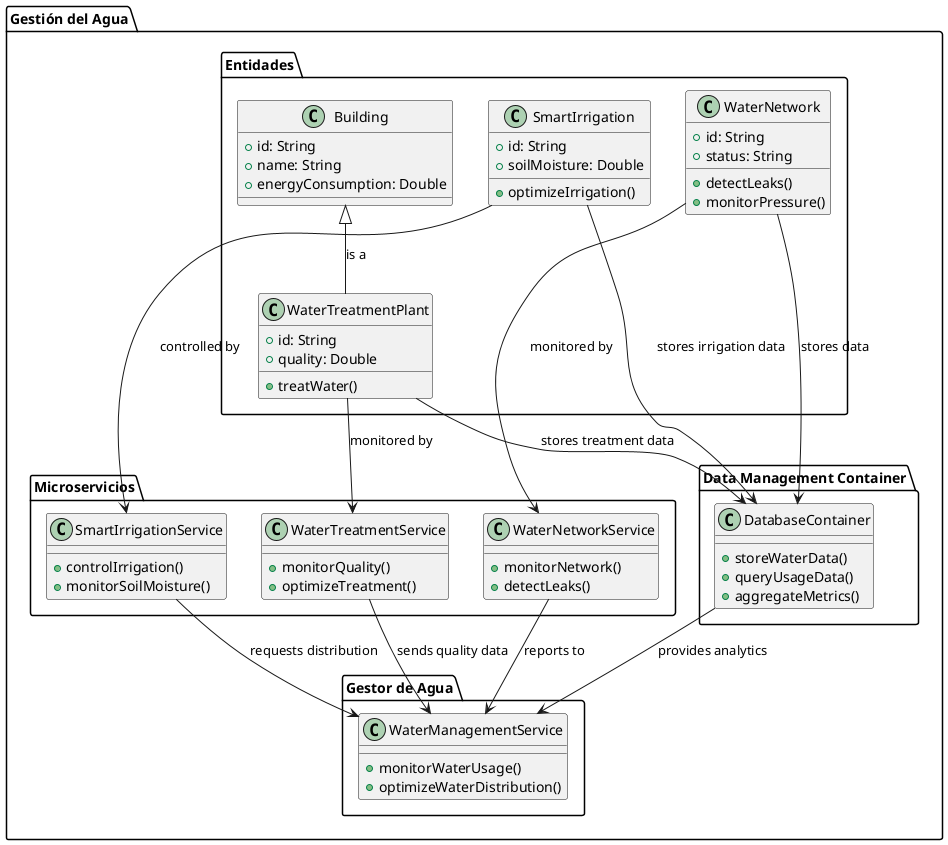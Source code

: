 # Actualizar el UML para incluir microservicios y un contenedor de base de datos para gestionar los datos de consumo

uml_gestion_agua_con_microservicios = """
@startuml
package "Gestión del Agua" {

  package "Entidades" {
    class Building {
      + id: String
      + name: String
      + energyConsumption: Double
    }

    class WaterTreatmentPlant {
      + id: String
      + quality: Double
      + treatWater()
    }

    Building <|-- WaterTreatmentPlant : is a

    class WaterNetwork {
      + id: String
      + status: String
      + detectLeaks()
      + monitorPressure()
    }

    class SmartIrrigation {
      + id: String
      + soilMoisture: Double
      + optimizeIrrigation()
    }
  }

  package "Microservicios" {
    class WaterNetworkService {
      + monitorNetwork()
      + detectLeaks()
    }

    class SmartIrrigationService {
      + controlIrrigation()
      + monitorSoilMoisture()
    }

    class WaterTreatmentService {
      + monitorQuality()
      + optimizeTreatment()
    }
  }

  package "Gestor de Agua" {
    class WaterManagementService {
      + monitorWaterUsage()
      + optimizeWaterDistribution()
    }
  }

  package "Data Management Container" {
    class DatabaseContainer {
      + storeWaterData()
      + queryUsageData()
      + aggregateMetrics()
    }
  }

  WaterNetwork --> WaterNetworkService : monitored by
  SmartIrrigation --> SmartIrrigationService : controlled by
  WaterTreatmentPlant --> WaterTreatmentService : monitored by
  WaterNetworkService --> WaterManagementService : reports to
  SmartIrrigationService --> WaterManagementService : requests distribution
  WaterTreatmentService --> WaterManagementService : sends quality data

  WaterNetwork --> DatabaseContainer : stores data
  SmartIrrigation --> DatabaseContainer : stores irrigation data
  WaterTreatmentPlant --> DatabaseContainer : stores treatment data
  DatabaseContainer --> WaterManagementService : provides analytics
}
@enduml
"""

# Guardar el UML actualizado con microservicios y base de datos
uml_gestion_agua_con_microservicios_path = "/mnt/data/GestionAguaConMicroservicios.puml"
with open(uml_gestion_agua_con_microservicios_path, "w") as file:
    file.write(uml_gestion_agua_con_microservicios)

uml_gestion_agua_con_microservicios_path
